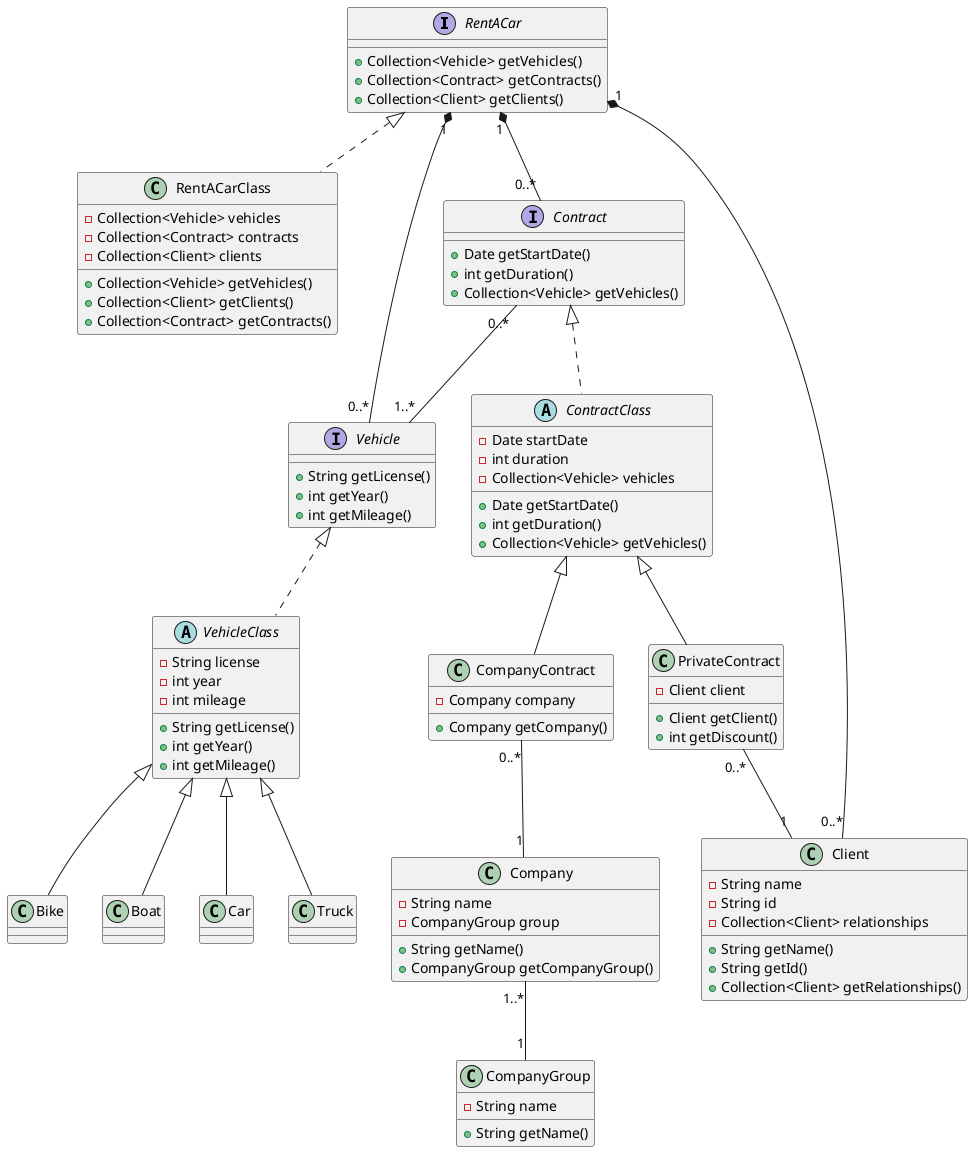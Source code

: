 @startuml
interface RentACar {
    +Collection<Vehicle> getVehicles()
    +Collection<Contract> getContracts()
    +Collection<Client> getClients()
}
RentACar <|.. RentACarClass
class RentACarClass {
    -Collection<Vehicle> vehicles
    -Collection<Contract> contracts
    -Collection<Client> clients
    +Collection<Vehicle> getVehicles()
    +Collection<Client> getClients()
    +Collection<Contract> getContracts()
}
RentACar "1" *-- "0..*" Vehicle
RentACar "1" *-- "0..*" Contract
RentACar "1" *-- "0..*" Client


interface Vehicle {
    +String getLicense()
    +int getYear()
    +int getMileage()
}
Vehicle <|.. VehicleClass
abstract class VehicleClass {
    -String license
    -int year
    -int mileage
    +String getLicense()
    +int getYear()
    +int getMileage()
}
VehicleClass <|-- Car
VehicleClass <|-- Truck
VehicleClass <|-- Bike
VehicleClass <|-- Boat

interface Contract {
    +Date getStartDate()
    +int getDuration()
    +Collection<Vehicle> getVehicles()
}

Contract "0..*" -- "1..*" Vehicle
Contract <|.. ContractClass
abstract class ContractClass {
    -Date startDate
    -int duration
    -Collection<Vehicle> vehicles
    +Date getStartDate()
    +int getDuration()
    +Collection<Vehicle> getVehicles()
}
ContractClass <|-- PrivateContract
ContractClass <|-- CompanyContract

class PrivateContract {
    -Client client
    +Client getClient()
    +int getDiscount()
}
PrivateContract "0..*" -- "1" Client
class Client {
    -String name
    -String id
    -Collection<Client> relationships
    +String getName()
    +String getId()
    +Collection<Client> getRelationships()

}

class CompanyContract {
    -Company company
    +Company getCompany()
}
CompanyContract "0..*" -- "1" Company
class Company {
    -String name
    -CompanyGroup group
    +String getName()
    +CompanyGroup getCompanyGroup()
}
Company "1..*" -- "1" CompanyGroup
class CompanyGroup {
    -String name
    +String getName()
}
@enduml